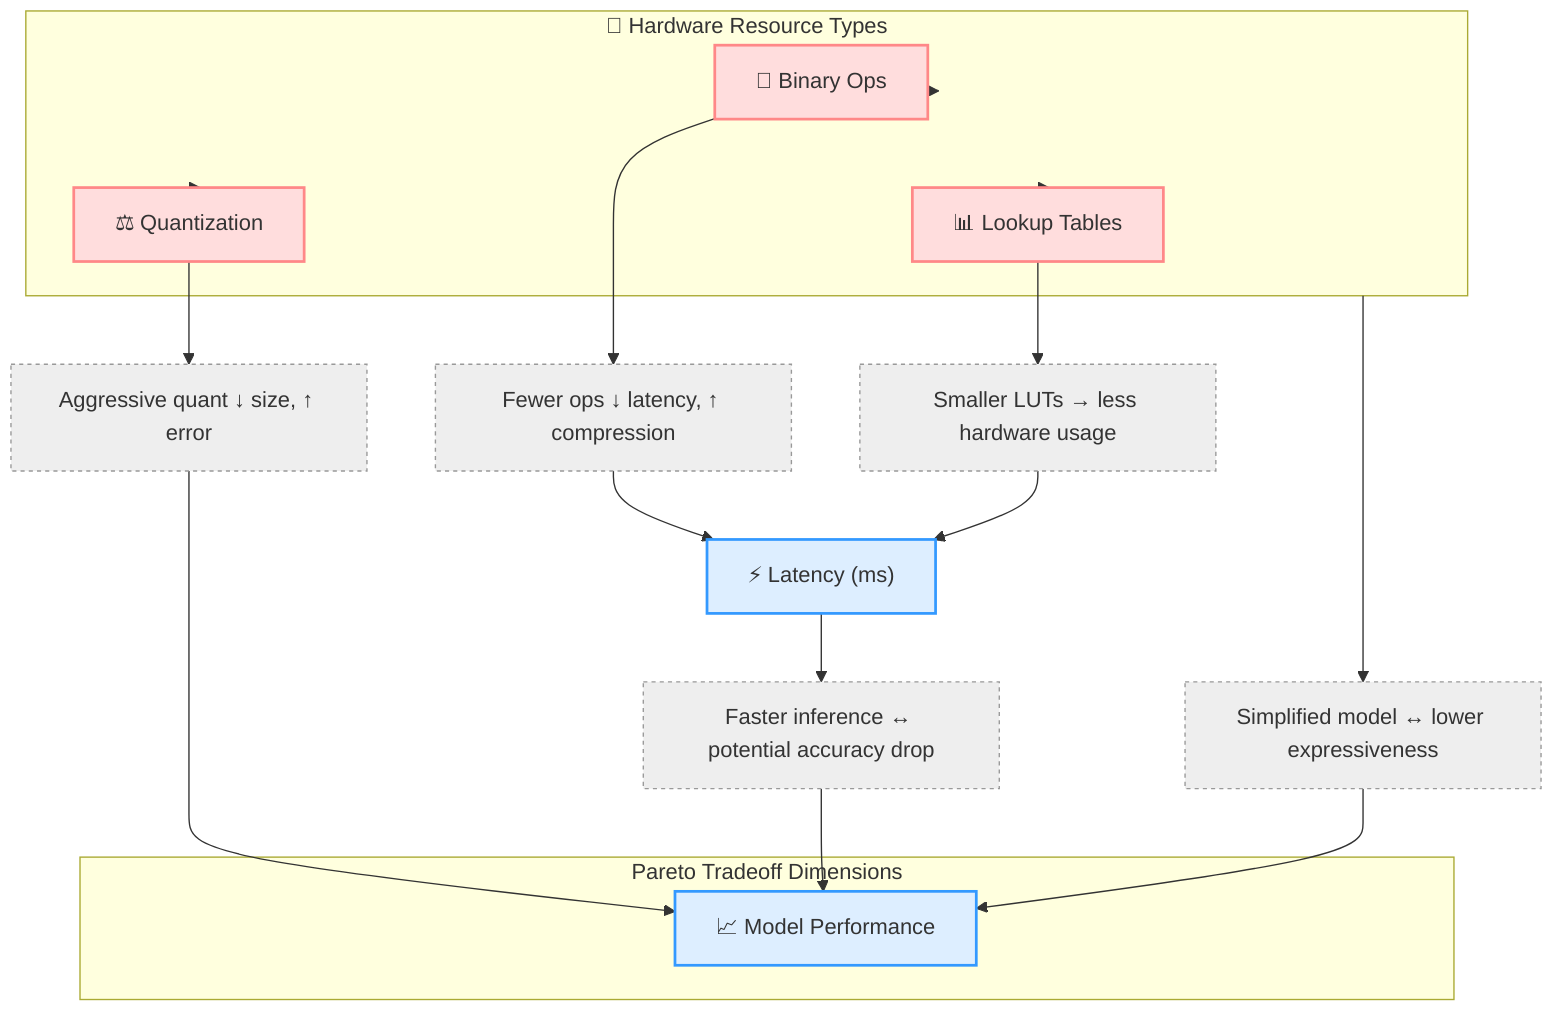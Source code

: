 %%{init: {
  "scale": .95,
  "flowchart": { "useMaxWidth": false,"defaultRenderer": "elk"}
}}%%
flowchart TD

  subgraph OptimizationObjectives["Pareto Tradeoff Dimensions"]
    Perf["📈 Model Performance"]
  end

  subgraph HardwareBreakdown["🔧 Hardware Resource Types"]
    BinOps["🧮 Binary Ops"]
    LUTs["📊 Lookup Tables"]
    Quant["⚖️ Quantization"]
  end

  Latency["⚡ Latency (ms)"]

  HardwareBreakdown --> BinOps
  HardwareBreakdown --> LUTs
  HardwareBreakdown --> Quant

  %% Annotation nodes
  A1["Fewer ops ↓ latency, ↑ compression"]
  A2["Smaller LUTs → less hardware usage"]
  A3["Aggressive quant ↓ size, ↑ error"]
  A4["Faster inference ↔ potential accuracy drop"]
  A5["Simplified model ↔ lower expressiveness"]

  %% Connecting via annotation nodes
  BinOps --> A1 --> Latency
  LUTs --> A2 --> Latency
  Quant --> A3 --> Perf
  Latency --> A4 --> Perf
  HardwareBreakdown --> A5 --> Perf

  classDef red fill:#ffdddd,stroke:#ff8888,stroke-width:2;
  classDef green fill:#ddffdd,stroke:#88cc88,stroke-width:2;
  classDef blue fill:#ddeeff,stroke:#3399ff,stroke-width:2;
  classDef gray fill:#eeeeee,stroke:#999999,stroke-dasharray: 3 3;

  class Latency,Perf blue
  class BinOps,LUTs,Quant red
  class A1,A2,A3,A4,A5 gray